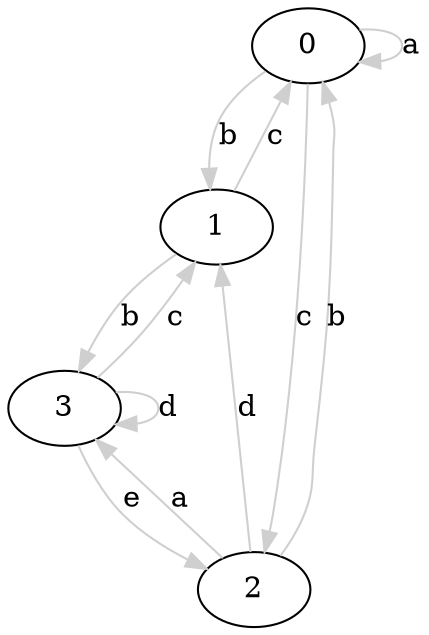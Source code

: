 digraph test_graph{

0 [label="0"]
1 [label="1"]
2 [label="2"]
3 [label="3"];
0 -> 0 [label="a" labeldistance=-1.0 labelangle=0 color=grey81 ]
0 -> 1 [label="b" labeldistance=-1.0 labelangle=0 color=grey81 ]
0 -> 2 [label="c" labeldistance=-1.0 labelangle=0 color=grey81 ]
1 -> 0 [label="c" labeldistance=-1.0 labelangle=0 color=grey81 ]
1 -> 3 [label="b" labeldistance=-1.0 labelangle=0 color=grey81 ]
2 -> 0 [label="b" labeldistance=-1.0 labelangle=0 color=grey81 ]
2 -> 1 [label="d" labeldistance=-1.0 labelangle=0 color=grey81 ]
2 -> 3 [label="a" labeldistance=-1.0 labelangle=0 color=grey81 ]
3 -> 1 [label="c" labeldistance=-1.0 labelangle=0 color=grey81 ]
3 -> 2 [label="e" labeldistance=-1.0 labelangle=0 color=grey81 ]
3 -> 3 [label="d" labeldistance=-1.0 labelangle=0 color=grey81 ] }